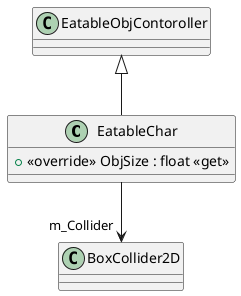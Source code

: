 @startuml
class EatableChar {
    + <<override>> ObjSize : float <<get>>
}
EatableObjContoroller <|-- EatableChar
EatableChar --> "m_Collider" BoxCollider2D
@enduml
